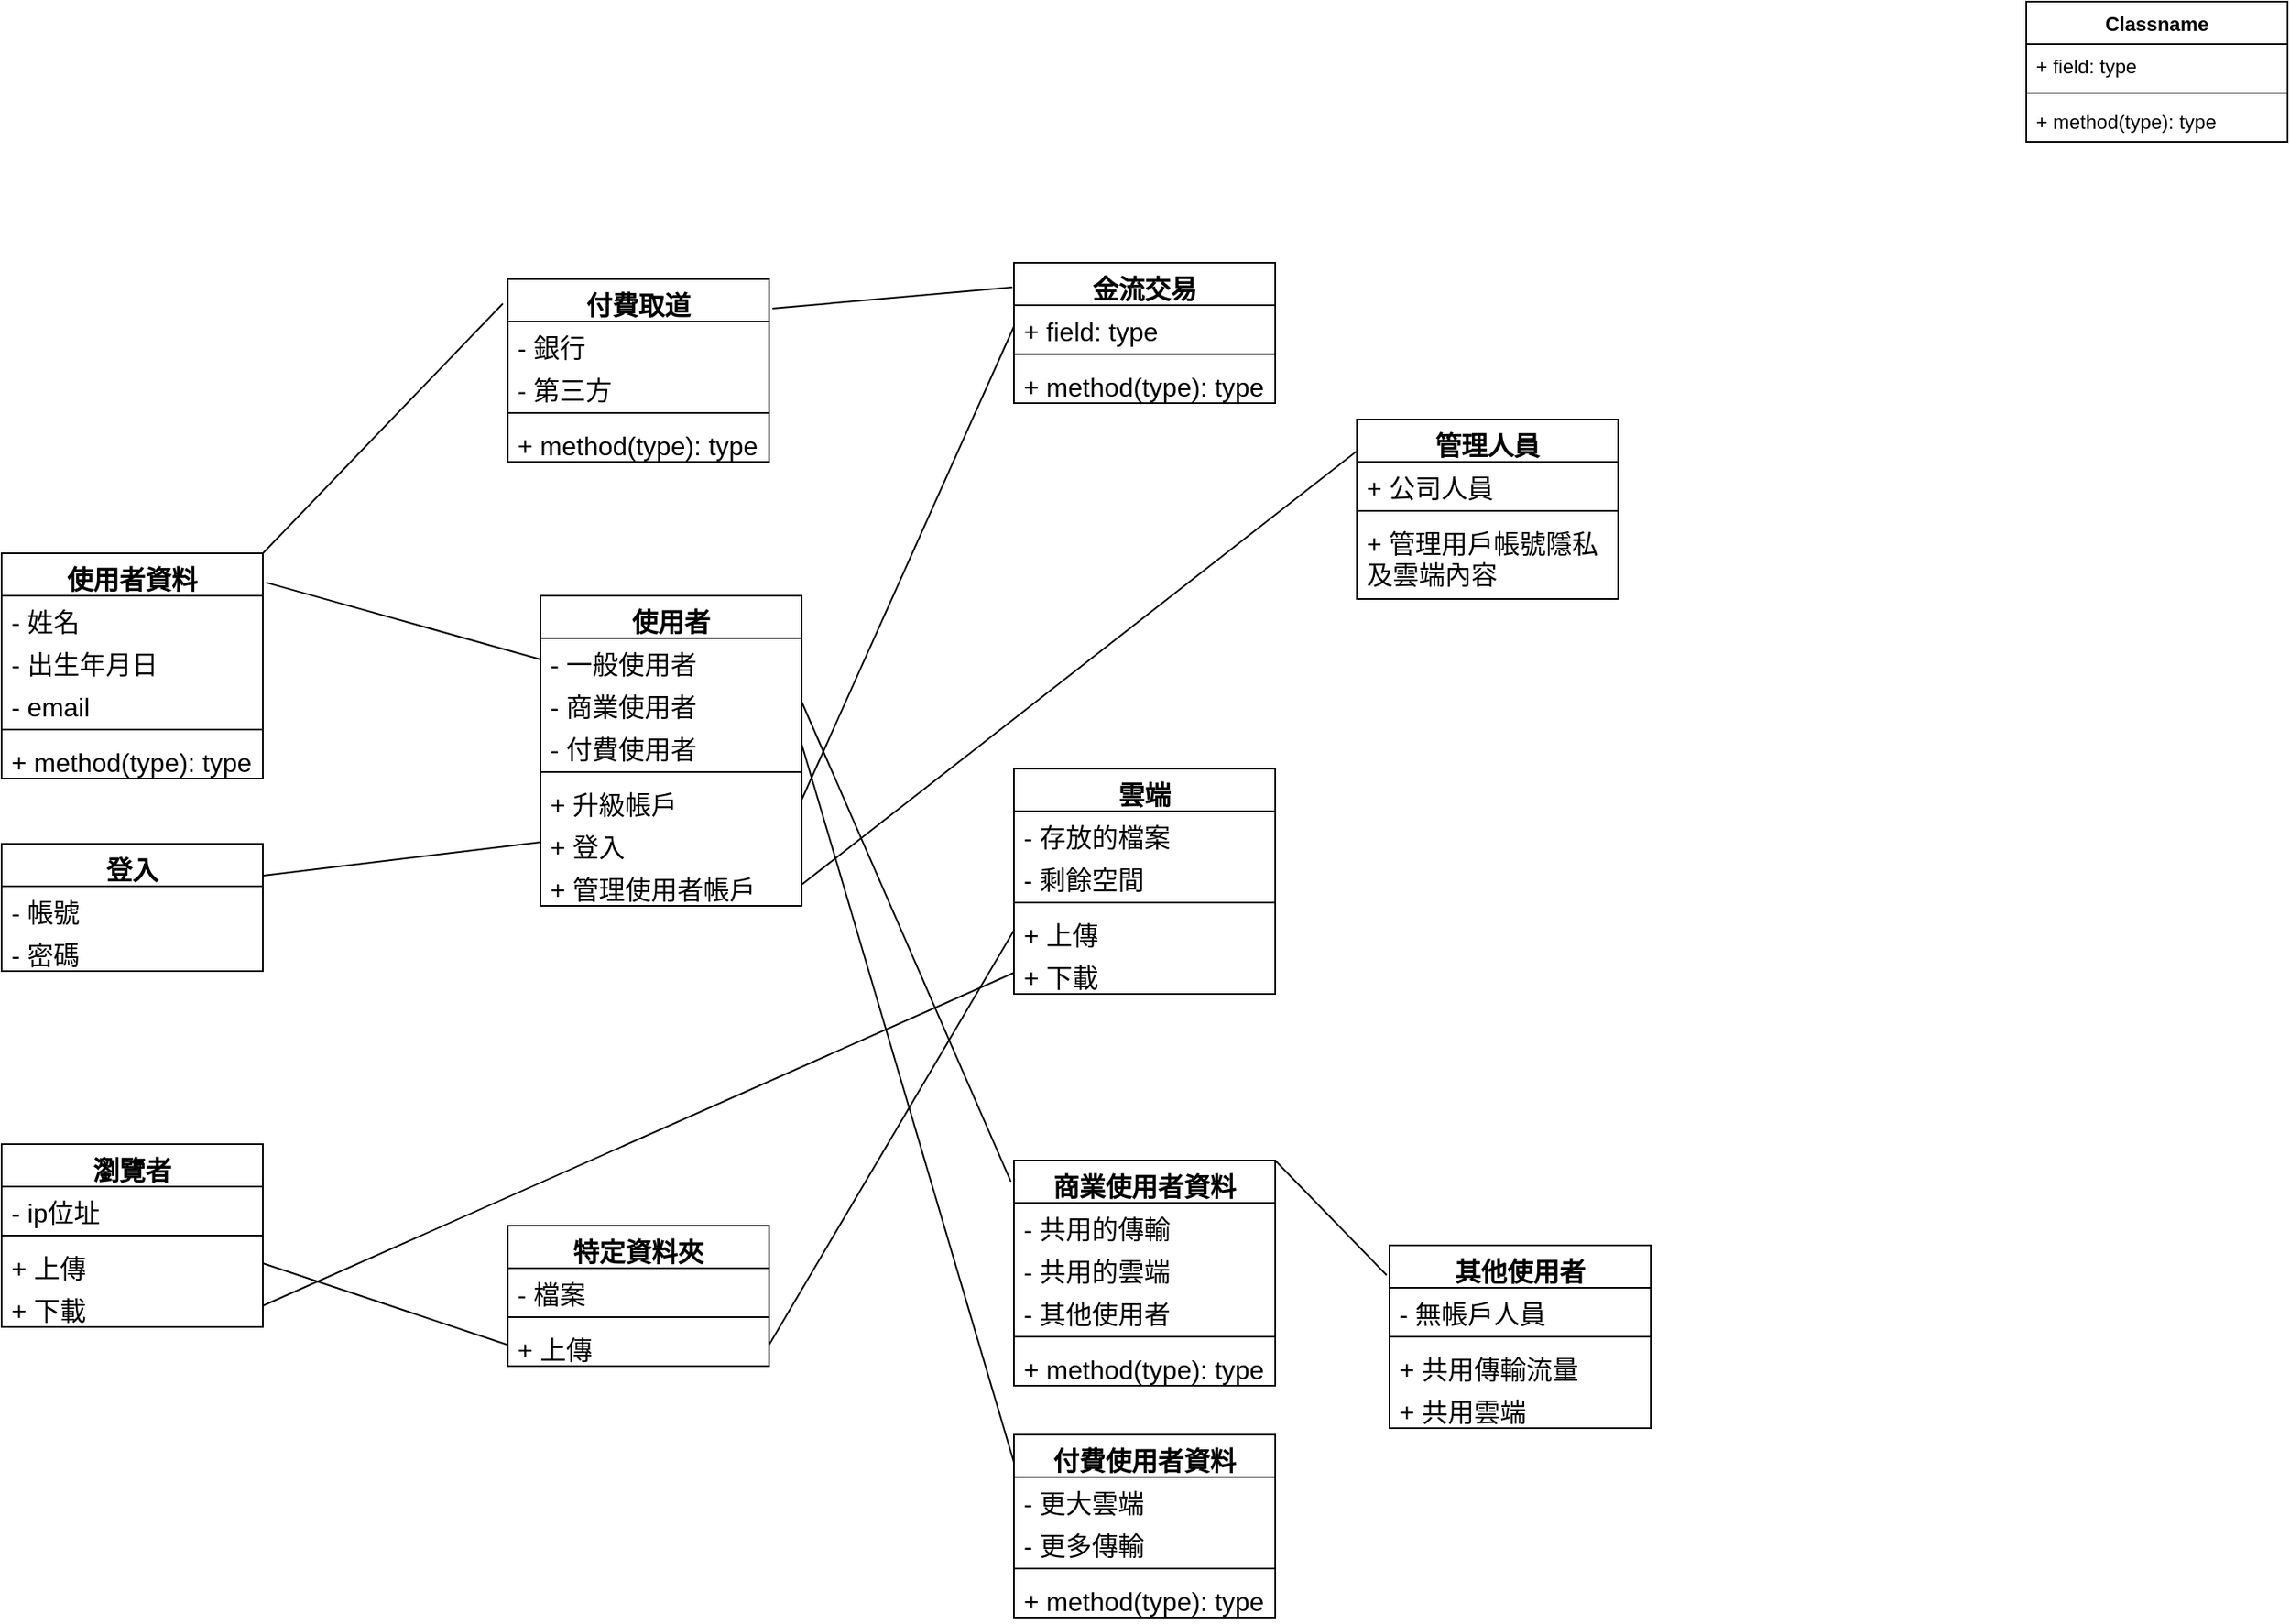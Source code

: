<mxfile version="20.0.1" type="device"><diagram id="-IFgNxdN5P2K5LzbXUv0" name="第1頁"><mxGraphModel dx="1673" dy="896" grid="1" gridSize="10" guides="1" tooltips="1" connect="1" arrows="1" fold="1" page="1" pageScale="1" pageWidth="1654" pageHeight="1169" math="0" shadow="0"><root><mxCell id="0"/><mxCell id="1" parent="0"/><mxCell id="QaVa3GE5HGrYBIbJEMWB-32" value="使用者資料" style="swimlane;fontStyle=1;align=center;verticalAlign=top;childLayout=stackLayout;horizontal=1;startSize=26;horizontalStack=0;resizeParent=1;resizeParentMax=0;resizeLast=0;collapsible=1;marginBottom=0;fontSize=16;" parent="1" vertex="1"><mxGeometry x="90" y="368" width="160" height="138" as="geometry"/></mxCell><mxCell id="QaVa3GE5HGrYBIbJEMWB-33" value="- 姓名" style="text;strokeColor=none;fillColor=none;align=left;verticalAlign=top;spacingLeft=4;spacingRight=4;overflow=hidden;rotatable=0;points=[[0,0.5],[1,0.5]];portConstraint=eastwest;fontSize=16;" parent="QaVa3GE5HGrYBIbJEMWB-32" vertex="1"><mxGeometry y="26" width="160" height="26" as="geometry"/></mxCell><mxCell id="QaVa3GE5HGrYBIbJEMWB-36" value="- 出生年月日" style="text;strokeColor=none;fillColor=none;align=left;verticalAlign=top;spacingLeft=4;spacingRight=4;overflow=hidden;rotatable=0;points=[[0,0.5],[1,0.5]];portConstraint=eastwest;fontSize=16;" parent="QaVa3GE5HGrYBIbJEMWB-32" vertex="1"><mxGeometry y="52" width="160" height="26" as="geometry"/></mxCell><mxCell id="dSwVeeY99uvO2lzZ-2Bd-4" value="- email" style="text;strokeColor=none;fillColor=none;align=left;verticalAlign=top;spacingLeft=4;spacingRight=4;overflow=hidden;rotatable=0;points=[[0,0.5],[1,0.5]];portConstraint=eastwest;fontSize=16;" vertex="1" parent="QaVa3GE5HGrYBIbJEMWB-32"><mxGeometry y="78" width="160" height="26" as="geometry"/></mxCell><mxCell id="QaVa3GE5HGrYBIbJEMWB-34" value="" style="line;strokeWidth=1;fillColor=none;align=left;verticalAlign=middle;spacingTop=-1;spacingLeft=3;spacingRight=3;rotatable=0;labelPosition=right;points=[];portConstraint=eastwest;fontSize=16;" parent="QaVa3GE5HGrYBIbJEMWB-32" vertex="1"><mxGeometry y="104" width="160" height="8" as="geometry"/></mxCell><mxCell id="QaVa3GE5HGrYBIbJEMWB-35" value="+ method(type): type" style="text;strokeColor=none;fillColor=none;align=left;verticalAlign=top;spacingLeft=4;spacingRight=4;overflow=hidden;rotatable=0;points=[[0,0.5],[1,0.5]];portConstraint=eastwest;fontSize=16;" parent="QaVa3GE5HGrYBIbJEMWB-32" vertex="1"><mxGeometry y="112" width="160" height="26" as="geometry"/></mxCell><mxCell id="dSwVeeY99uvO2lzZ-2Bd-79" style="edgeStyle=none;rounded=0;orthogonalLoop=1;jettySize=auto;html=1;exitX=1;exitY=0.25;exitDx=0;exitDy=0;endArrow=none;endFill=0;entryX=0;entryY=0.5;entryDx=0;entryDy=0;fontSize=16;" edge="1" parent="1" source="QaVa3GE5HGrYBIbJEMWB-60" target="dSwVeeY99uvO2lzZ-2Bd-84"><mxGeometry relative="1" as="geometry"><mxPoint x="400" y="510" as="targetPoint"/></mxGeometry></mxCell><mxCell id="QaVa3GE5HGrYBIbJEMWB-60" value="登入" style="swimlane;fontStyle=1;align=center;verticalAlign=top;childLayout=stackLayout;horizontal=1;startSize=26;horizontalStack=0;resizeParent=1;resizeParentMax=0;resizeLast=0;collapsible=1;marginBottom=0;fontSize=16;" parent="1" vertex="1"><mxGeometry x="90" y="546" width="160" height="78" as="geometry"/></mxCell><mxCell id="QaVa3GE5HGrYBIbJEMWB-61" value="- 帳號" style="text;strokeColor=none;fillColor=none;align=left;verticalAlign=top;spacingLeft=4;spacingRight=4;overflow=hidden;rotatable=0;points=[[0,0.5],[1,0.5]];portConstraint=eastwest;fontSize=16;" parent="QaVa3GE5HGrYBIbJEMWB-60" vertex="1"><mxGeometry y="26" width="160" height="26" as="geometry"/></mxCell><mxCell id="QaVa3GE5HGrYBIbJEMWB-62" value="- 密碼" style="text;strokeColor=none;fillColor=none;align=left;verticalAlign=top;spacingLeft=4;spacingRight=4;overflow=hidden;rotatable=0;points=[[0,0.5],[1,0.5]];portConstraint=eastwest;fontSize=16;" parent="QaVa3GE5HGrYBIbJEMWB-60" vertex="1"><mxGeometry y="52" width="160" height="26" as="geometry"/></mxCell><mxCell id="dSwVeeY99uvO2lzZ-2Bd-104" style="edgeStyle=none;rounded=0;orthogonalLoop=1;jettySize=auto;html=1;exitX=1;exitY=0;exitDx=0;exitDy=0;entryX=-0.011;entryY=0.163;entryDx=0;entryDy=0;entryPerimeter=0;endArrow=none;endFill=0;fontSize=16;" edge="1" parent="1" source="QaVa3GE5HGrYBIbJEMWB-66" target="dSwVeeY99uvO2lzZ-2Bd-89"><mxGeometry relative="1" as="geometry"/></mxCell><mxCell id="QaVa3GE5HGrYBIbJEMWB-66" value="商業使用者資料" style="swimlane;fontStyle=1;align=center;verticalAlign=top;childLayout=stackLayout;horizontal=1;startSize=26;horizontalStack=0;resizeParent=1;resizeParentMax=0;resizeLast=0;collapsible=1;marginBottom=0;fontSize=16;" parent="1" vertex="1"><mxGeometry x="710" y="740" width="160" height="138" as="geometry"/></mxCell><mxCell id="QaVa3GE5HGrYBIbJEMWB-67" value="- 共用的傳輸" style="text;strokeColor=none;fillColor=none;align=left;verticalAlign=top;spacingLeft=4;spacingRight=4;overflow=hidden;rotatable=0;points=[[0,0.5],[1,0.5]];portConstraint=eastwest;fontSize=16;" parent="QaVa3GE5HGrYBIbJEMWB-66" vertex="1"><mxGeometry y="26" width="160" height="26" as="geometry"/></mxCell><mxCell id="QaVa3GE5HGrYBIbJEMWB-68" value="- 共用的雲端" style="text;strokeColor=none;fillColor=none;align=left;verticalAlign=top;spacingLeft=4;spacingRight=4;overflow=hidden;rotatable=0;points=[[0,0.5],[1,0.5]];portConstraint=eastwest;fontSize=16;" parent="QaVa3GE5HGrYBIbJEMWB-66" vertex="1"><mxGeometry y="52" width="160" height="26" as="geometry"/></mxCell><mxCell id="dSwVeeY99uvO2lzZ-2Bd-5" value="- 其他使用者" style="text;strokeColor=none;fillColor=none;align=left;verticalAlign=top;spacingLeft=4;spacingRight=4;overflow=hidden;rotatable=0;points=[[0,0.5],[1,0.5]];portConstraint=eastwest;fontSize=16;" vertex="1" parent="QaVa3GE5HGrYBIbJEMWB-66"><mxGeometry y="78" width="160" height="26" as="geometry"/></mxCell><mxCell id="QaVa3GE5HGrYBIbJEMWB-70" value="" style="line;strokeWidth=1;fillColor=none;align=left;verticalAlign=middle;spacingTop=-1;spacingLeft=3;spacingRight=3;rotatable=0;labelPosition=right;points=[];portConstraint=eastwest;fontSize=16;" parent="QaVa3GE5HGrYBIbJEMWB-66" vertex="1"><mxGeometry y="104" width="160" height="8" as="geometry"/></mxCell><mxCell id="QaVa3GE5HGrYBIbJEMWB-71" value="+ method(type): type" style="text;strokeColor=none;fillColor=none;align=left;verticalAlign=top;spacingLeft=4;spacingRight=4;overflow=hidden;rotatable=0;points=[[0,0.5],[1,0.5]];portConstraint=eastwest;fontSize=16;" parent="QaVa3GE5HGrYBIbJEMWB-66" vertex="1"><mxGeometry y="112" width="160" height="26" as="geometry"/></mxCell><mxCell id="dSwVeeY99uvO2lzZ-2Bd-82" style="edgeStyle=none;rounded=0;orthogonalLoop=1;jettySize=auto;html=1;exitX=1;exitY=0.5;exitDx=0;exitDy=0;entryX=0;entryY=0.5;entryDx=0;entryDy=0;endArrow=none;endFill=0;fontSize=16;" edge="1" parent="1" source="dSwVeeY99uvO2lzZ-2Bd-107" target="dSwVeeY99uvO2lzZ-2Bd-53"><mxGeometry relative="1" as="geometry"/></mxCell><mxCell id="QaVa3GE5HGrYBIbJEMWB-78" value="瀏覽者" style="swimlane;fontStyle=1;align=center;verticalAlign=top;childLayout=stackLayout;horizontal=1;startSize=26;horizontalStack=0;resizeParent=1;resizeParentMax=0;resizeLast=0;collapsible=1;marginBottom=0;fontSize=16;" parent="1" vertex="1"><mxGeometry x="90" y="730" width="160" height="112" as="geometry"/></mxCell><mxCell id="QaVa3GE5HGrYBIbJEMWB-79" value="- ip位址" style="text;strokeColor=none;fillColor=none;align=left;verticalAlign=top;spacingLeft=4;spacingRight=4;overflow=hidden;rotatable=0;points=[[0,0.5],[1,0.5]];portConstraint=eastwest;fontSize=16;" parent="QaVa3GE5HGrYBIbJEMWB-78" vertex="1"><mxGeometry y="26" width="160" height="26" as="geometry"/></mxCell><mxCell id="QaVa3GE5HGrYBIbJEMWB-82" value="" style="line;strokeWidth=1;fillColor=none;align=left;verticalAlign=middle;spacingTop=-1;spacingLeft=3;spacingRight=3;rotatable=0;labelPosition=right;points=[];portConstraint=eastwest;fontSize=16;" parent="QaVa3GE5HGrYBIbJEMWB-78" vertex="1"><mxGeometry y="52" width="160" height="8" as="geometry"/></mxCell><mxCell id="QaVa3GE5HGrYBIbJEMWB-83" value="+ 上傳" style="text;strokeColor=none;fillColor=none;align=left;verticalAlign=top;spacingLeft=4;spacingRight=4;overflow=hidden;rotatable=0;points=[[0,0.5],[1,0.5]];portConstraint=eastwest;fontSize=16;" parent="QaVa3GE5HGrYBIbJEMWB-78" vertex="1"><mxGeometry y="60" width="160" height="26" as="geometry"/></mxCell><mxCell id="dSwVeeY99uvO2lzZ-2Bd-107" value="+ 下載" style="text;strokeColor=none;fillColor=none;align=left;verticalAlign=top;spacingLeft=4;spacingRight=4;overflow=hidden;rotatable=0;points=[[0,0.5],[1,0.5]];portConstraint=eastwest;fontSize=16;" vertex="1" parent="QaVa3GE5HGrYBIbJEMWB-78"><mxGeometry y="86" width="160" height="26" as="geometry"/></mxCell><mxCell id="QaVa3GE5HGrYBIbJEMWB-89" value="雲端" style="swimlane;fontStyle=1;align=center;verticalAlign=top;childLayout=stackLayout;horizontal=1;startSize=26;horizontalStack=0;resizeParent=1;resizeParentMax=0;resizeLast=0;collapsible=1;marginBottom=0;fontSize=16;" parent="1" vertex="1"><mxGeometry x="710" y="500" width="160" height="138" as="geometry"/></mxCell><mxCell id="QaVa3GE5HGrYBIbJEMWB-90" value="- 存放的檔案" style="text;strokeColor=none;fillColor=none;align=left;verticalAlign=top;spacingLeft=4;spacingRight=4;overflow=hidden;rotatable=0;points=[[0,0.5],[1,0.5]];portConstraint=eastwest;fontSize=16;" parent="QaVa3GE5HGrYBIbJEMWB-89" vertex="1"><mxGeometry y="26" width="160" height="26" as="geometry"/></mxCell><mxCell id="dSwVeeY99uvO2lzZ-2Bd-50" value="- 剩餘空間" style="text;strokeColor=none;fillColor=none;align=left;verticalAlign=top;spacingLeft=4;spacingRight=4;overflow=hidden;rotatable=0;points=[[0,0.5],[1,0.5]];portConstraint=eastwest;fontSize=16;" vertex="1" parent="QaVa3GE5HGrYBIbJEMWB-89"><mxGeometry y="52" width="160" height="26" as="geometry"/></mxCell><mxCell id="QaVa3GE5HGrYBIbJEMWB-91" value="" style="line;strokeWidth=1;fillColor=none;align=left;verticalAlign=middle;spacingTop=-1;spacingLeft=3;spacingRight=3;rotatable=0;labelPosition=right;points=[];portConstraint=eastwest;fontSize=16;" parent="QaVa3GE5HGrYBIbJEMWB-89" vertex="1"><mxGeometry y="78" width="160" height="8" as="geometry"/></mxCell><mxCell id="QaVa3GE5HGrYBIbJEMWB-92" value="+ 上傳" style="text;strokeColor=none;fillColor=none;align=left;verticalAlign=top;spacingLeft=4;spacingRight=4;overflow=hidden;rotatable=0;points=[[0,0.5],[1,0.5]];portConstraint=eastwest;fontSize=16;" parent="QaVa3GE5HGrYBIbJEMWB-89" vertex="1"><mxGeometry y="86" width="160" height="26" as="geometry"/></mxCell><mxCell id="dSwVeeY99uvO2lzZ-2Bd-53" value="+ 下載" style="text;strokeColor=none;fillColor=none;align=left;verticalAlign=top;spacingLeft=4;spacingRight=4;overflow=hidden;rotatable=0;points=[[0,0.5],[1,0.5]];portConstraint=eastwest;fontSize=16;" vertex="1" parent="QaVa3GE5HGrYBIbJEMWB-89"><mxGeometry y="112" width="160" height="26" as="geometry"/></mxCell><mxCell id="dSwVeeY99uvO2lzZ-2Bd-7" style="rounded=0;orthogonalLoop=1;jettySize=auto;html=1;exitX=1.013;exitY=0.13;exitDx=0;exitDy=0;entryX=0;entryY=0.5;entryDx=0;entryDy=0;endArrow=none;endFill=0;exitPerimeter=0;fontSize=16;" edge="1" parent="1" source="QaVa3GE5HGrYBIbJEMWB-32" target="dSwVeeY99uvO2lzZ-2Bd-60"><mxGeometry relative="1" as="geometry"><mxPoint x="420" y="419.5" as="targetPoint"/></mxGeometry></mxCell><mxCell id="dSwVeeY99uvO2lzZ-2Bd-29" value="Classname" style="swimlane;fontStyle=1;align=center;verticalAlign=top;childLayout=stackLayout;horizontal=1;startSize=26;horizontalStack=0;resizeParent=1;resizeParentMax=0;resizeLast=0;collapsible=1;marginBottom=0;" vertex="1" parent="1"><mxGeometry x="1330" y="30" width="160" height="86" as="geometry"/></mxCell><mxCell id="dSwVeeY99uvO2lzZ-2Bd-30" value="+ field: type" style="text;strokeColor=none;fillColor=none;align=left;verticalAlign=top;spacingLeft=4;spacingRight=4;overflow=hidden;rotatable=0;points=[[0,0.5],[1,0.5]];portConstraint=eastwest;" vertex="1" parent="dSwVeeY99uvO2lzZ-2Bd-29"><mxGeometry y="26" width="160" height="26" as="geometry"/></mxCell><mxCell id="dSwVeeY99uvO2lzZ-2Bd-31" value="" style="line;strokeWidth=1;fillColor=none;align=left;verticalAlign=middle;spacingTop=-1;spacingLeft=3;spacingRight=3;rotatable=0;labelPosition=right;points=[];portConstraint=eastwest;" vertex="1" parent="dSwVeeY99uvO2lzZ-2Bd-29"><mxGeometry y="52" width="160" height="8" as="geometry"/></mxCell><mxCell id="dSwVeeY99uvO2lzZ-2Bd-32" value="+ method(type): type" style="text;strokeColor=none;fillColor=none;align=left;verticalAlign=top;spacingLeft=4;spacingRight=4;overflow=hidden;rotatable=0;points=[[0,0.5],[1,0.5]];portConstraint=eastwest;" vertex="1" parent="dSwVeeY99uvO2lzZ-2Bd-29"><mxGeometry y="60" width="160" height="26" as="geometry"/></mxCell><mxCell id="dSwVeeY99uvO2lzZ-2Bd-81" style="edgeStyle=none;rounded=0;orthogonalLoop=1;jettySize=auto;html=1;exitX=1;exitY=0.5;exitDx=0;exitDy=0;entryX=0;entryY=0.5;entryDx=0;entryDy=0;endArrow=none;endFill=0;fontSize=16;" edge="1" parent="1" source="dSwVeeY99uvO2lzZ-2Bd-41" target="QaVa3GE5HGrYBIbJEMWB-92"><mxGeometry relative="1" as="geometry"/></mxCell><mxCell id="dSwVeeY99uvO2lzZ-2Bd-38" value="特定資料夾" style="swimlane;fontStyle=1;align=center;verticalAlign=top;childLayout=stackLayout;horizontal=1;startSize=26;horizontalStack=0;resizeParent=1;resizeParentMax=0;resizeLast=0;collapsible=1;marginBottom=0;fontSize=16;" vertex="1" parent="1"><mxGeometry x="400" y="780" width="160" height="86" as="geometry"/></mxCell><mxCell id="dSwVeeY99uvO2lzZ-2Bd-39" value="- 檔案" style="text;strokeColor=none;fillColor=none;align=left;verticalAlign=top;spacingLeft=4;spacingRight=4;overflow=hidden;rotatable=0;points=[[0,0.5],[1,0.5]];portConstraint=eastwest;fontSize=16;" vertex="1" parent="dSwVeeY99uvO2lzZ-2Bd-38"><mxGeometry y="26" width="160" height="26" as="geometry"/></mxCell><mxCell id="dSwVeeY99uvO2lzZ-2Bd-40" value="" style="line;strokeWidth=1;fillColor=none;align=left;verticalAlign=middle;spacingTop=-1;spacingLeft=3;spacingRight=3;rotatable=0;labelPosition=right;points=[];portConstraint=eastwest;fontSize=16;" vertex="1" parent="dSwVeeY99uvO2lzZ-2Bd-38"><mxGeometry y="52" width="160" height="8" as="geometry"/></mxCell><mxCell id="dSwVeeY99uvO2lzZ-2Bd-41" value="+ 上傳" style="text;strokeColor=none;fillColor=none;align=left;verticalAlign=top;spacingLeft=4;spacingRight=4;overflow=hidden;rotatable=0;points=[[0,0.5],[1,0.5]];portConstraint=eastwest;fontSize=16;" vertex="1" parent="dSwVeeY99uvO2lzZ-2Bd-38"><mxGeometry y="60" width="160" height="26" as="geometry"/></mxCell><mxCell id="dSwVeeY99uvO2lzZ-2Bd-55" value="付費使用者資料" style="swimlane;fontStyle=1;align=center;verticalAlign=top;childLayout=stackLayout;horizontal=1;startSize=26;horizontalStack=0;resizeParent=1;resizeParentMax=0;resizeLast=0;collapsible=1;marginBottom=0;fontSize=16;" vertex="1" parent="1"><mxGeometry x="710" y="908" width="160" height="112" as="geometry"/></mxCell><mxCell id="dSwVeeY99uvO2lzZ-2Bd-56" value="- 更大雲端" style="text;strokeColor=none;fillColor=none;align=left;verticalAlign=top;spacingLeft=4;spacingRight=4;overflow=hidden;rotatable=0;points=[[0,0.5],[1,0.5]];portConstraint=eastwest;fontSize=16;" vertex="1" parent="dSwVeeY99uvO2lzZ-2Bd-55"><mxGeometry y="26" width="160" height="26" as="geometry"/></mxCell><mxCell id="dSwVeeY99uvO2lzZ-2Bd-78" value="- 更多傳輸" style="text;strokeColor=none;fillColor=none;align=left;verticalAlign=top;spacingLeft=4;spacingRight=4;overflow=hidden;rotatable=0;points=[[0,0.5],[1,0.5]];portConstraint=eastwest;fontSize=16;" vertex="1" parent="dSwVeeY99uvO2lzZ-2Bd-55"><mxGeometry y="52" width="160" height="26" as="geometry"/></mxCell><mxCell id="dSwVeeY99uvO2lzZ-2Bd-57" value="" style="line;strokeWidth=1;fillColor=none;align=left;verticalAlign=middle;spacingTop=-1;spacingLeft=3;spacingRight=3;rotatable=0;labelPosition=right;points=[];portConstraint=eastwest;fontSize=16;" vertex="1" parent="dSwVeeY99uvO2lzZ-2Bd-55"><mxGeometry y="78" width="160" height="8" as="geometry"/></mxCell><mxCell id="dSwVeeY99uvO2lzZ-2Bd-58" value="+ method(type): type" style="text;strokeColor=none;fillColor=none;align=left;verticalAlign=top;spacingLeft=4;spacingRight=4;overflow=hidden;rotatable=0;points=[[0,0.5],[1,0.5]];portConstraint=eastwest;fontSize=16;" vertex="1" parent="dSwVeeY99uvO2lzZ-2Bd-55"><mxGeometry y="86" width="160" height="26" as="geometry"/></mxCell><mxCell id="dSwVeeY99uvO2lzZ-2Bd-103" style="edgeStyle=none;rounded=0;orthogonalLoop=1;jettySize=auto;html=1;exitX=1;exitY=0.5;exitDx=0;exitDy=0;entryX=0.007;entryY=0.168;entryDx=0;entryDy=0;entryPerimeter=0;endArrow=none;endFill=0;fontSize=16;" edge="1" parent="1" source="dSwVeeY99uvO2lzZ-2Bd-110" target="dSwVeeY99uvO2lzZ-2Bd-94"><mxGeometry relative="1" as="geometry"/></mxCell><mxCell id="dSwVeeY99uvO2lzZ-2Bd-59" value="使用者" style="swimlane;fontStyle=1;align=center;verticalAlign=top;childLayout=stackLayout;horizontal=1;startSize=26;horizontalStack=0;resizeParent=1;resizeParentMax=0;resizeLast=0;collapsible=1;marginBottom=0;fontSize=16;" vertex="1" parent="1"><mxGeometry x="420" y="394" width="160" height="190" as="geometry"/></mxCell><mxCell id="dSwVeeY99uvO2lzZ-2Bd-60" value="- 一般使用者" style="text;strokeColor=none;fillColor=none;align=left;verticalAlign=top;spacingLeft=4;spacingRight=4;overflow=hidden;rotatable=0;points=[[0,0.5],[1,0.5]];portConstraint=eastwest;fontSize=16;" vertex="1" parent="dSwVeeY99uvO2lzZ-2Bd-59"><mxGeometry y="26" width="160" height="26" as="geometry"/></mxCell><mxCell id="dSwVeeY99uvO2lzZ-2Bd-63" value="- 商業使用者" style="text;strokeColor=none;fillColor=none;align=left;verticalAlign=top;spacingLeft=4;spacingRight=4;overflow=hidden;rotatable=0;points=[[0,0.5],[1,0.5]];portConstraint=eastwest;fontSize=16;" vertex="1" parent="dSwVeeY99uvO2lzZ-2Bd-59"><mxGeometry y="52" width="160" height="26" as="geometry"/></mxCell><mxCell id="dSwVeeY99uvO2lzZ-2Bd-64" value="- 付費使用者" style="text;strokeColor=none;fillColor=none;align=left;verticalAlign=top;spacingLeft=4;spacingRight=4;overflow=hidden;rotatable=0;points=[[0,0.5],[1,0.5]];portConstraint=eastwest;fontSize=16;" vertex="1" parent="dSwVeeY99uvO2lzZ-2Bd-59"><mxGeometry y="78" width="160" height="26" as="geometry"/></mxCell><mxCell id="dSwVeeY99uvO2lzZ-2Bd-61" value="" style="line;strokeWidth=1;fillColor=none;align=left;verticalAlign=middle;spacingTop=-1;spacingLeft=3;spacingRight=3;rotatable=0;labelPosition=right;points=[];portConstraint=eastwest;fontSize=16;" vertex="1" parent="dSwVeeY99uvO2lzZ-2Bd-59"><mxGeometry y="104" width="160" height="8" as="geometry"/></mxCell><mxCell id="dSwVeeY99uvO2lzZ-2Bd-62" value="+ 升級帳戶" style="text;strokeColor=none;fillColor=none;align=left;verticalAlign=top;spacingLeft=4;spacingRight=4;overflow=hidden;rotatable=0;points=[[0,0.5],[1,0.5]];portConstraint=eastwest;fontSize=16;" vertex="1" parent="dSwVeeY99uvO2lzZ-2Bd-59"><mxGeometry y="112" width="160" height="26" as="geometry"/></mxCell><mxCell id="dSwVeeY99uvO2lzZ-2Bd-84" value="+ 登入" style="text;strokeColor=none;fillColor=none;align=left;verticalAlign=top;spacingLeft=4;spacingRight=4;overflow=hidden;rotatable=0;points=[[0,0.5],[1,0.5]];portConstraint=eastwest;fontSize=16;" vertex="1" parent="dSwVeeY99uvO2lzZ-2Bd-59"><mxGeometry y="138" width="160" height="26" as="geometry"/></mxCell><mxCell id="dSwVeeY99uvO2lzZ-2Bd-110" value="+ 管理使用者帳戶" style="text;strokeColor=none;fillColor=none;align=left;verticalAlign=top;spacingLeft=4;spacingRight=4;overflow=hidden;rotatable=0;points=[[0,0.5],[1,0.5]];portConstraint=eastwest;fontSize=16;" vertex="1" parent="dSwVeeY99uvO2lzZ-2Bd-59"><mxGeometry y="164" width="160" height="26" as="geometry"/></mxCell><mxCell id="dSwVeeY99uvO2lzZ-2Bd-65" value="金流交易" style="swimlane;fontStyle=1;align=center;verticalAlign=top;childLayout=stackLayout;horizontal=1;startSize=26;horizontalStack=0;resizeParent=1;resizeParentMax=0;resizeLast=0;collapsible=1;marginBottom=0;fontSize=16;" vertex="1" parent="1"><mxGeometry x="710" y="190" width="160" height="86" as="geometry"/></mxCell><mxCell id="dSwVeeY99uvO2lzZ-2Bd-66" value="+ field: type" style="text;strokeColor=none;fillColor=none;align=left;verticalAlign=top;spacingLeft=4;spacingRight=4;overflow=hidden;rotatable=0;points=[[0,0.5],[1,0.5]];portConstraint=eastwest;fontSize=16;" vertex="1" parent="dSwVeeY99uvO2lzZ-2Bd-65"><mxGeometry y="26" width="160" height="26" as="geometry"/></mxCell><mxCell id="dSwVeeY99uvO2lzZ-2Bd-67" value="" style="line;strokeWidth=1;fillColor=none;align=left;verticalAlign=middle;spacingTop=-1;spacingLeft=3;spacingRight=3;rotatable=0;labelPosition=right;points=[];portConstraint=eastwest;fontSize=16;" vertex="1" parent="dSwVeeY99uvO2lzZ-2Bd-65"><mxGeometry y="52" width="160" height="8" as="geometry"/></mxCell><mxCell id="dSwVeeY99uvO2lzZ-2Bd-68" value="+ method(type): type" style="text;strokeColor=none;fillColor=none;align=left;verticalAlign=top;spacingLeft=4;spacingRight=4;overflow=hidden;rotatable=0;points=[[0,0.5],[1,0.5]];portConstraint=eastwest;fontSize=16;" vertex="1" parent="dSwVeeY99uvO2lzZ-2Bd-65"><mxGeometry y="60" width="160" height="26" as="geometry"/></mxCell><mxCell id="dSwVeeY99uvO2lzZ-2Bd-69" value="付費取道" style="swimlane;fontStyle=1;align=center;verticalAlign=top;childLayout=stackLayout;horizontal=1;startSize=26;horizontalStack=0;resizeParent=1;resizeParentMax=0;resizeLast=0;collapsible=1;marginBottom=0;fontSize=16;" vertex="1" parent="1"><mxGeometry x="400" y="200" width="160" height="112" as="geometry"/></mxCell><mxCell id="dSwVeeY99uvO2lzZ-2Bd-70" value="- 銀行" style="text;strokeColor=none;fillColor=none;align=left;verticalAlign=top;spacingLeft=4;spacingRight=4;overflow=hidden;rotatable=0;points=[[0,0.5],[1,0.5]];portConstraint=eastwest;fontSize=16;" vertex="1" parent="dSwVeeY99uvO2lzZ-2Bd-69"><mxGeometry y="26" width="160" height="26" as="geometry"/></mxCell><mxCell id="dSwVeeY99uvO2lzZ-2Bd-74" value="- 第三方" style="text;strokeColor=none;fillColor=none;align=left;verticalAlign=top;spacingLeft=4;spacingRight=4;overflow=hidden;rotatable=0;points=[[0,0.5],[1,0.5]];portConstraint=eastwest;fontSize=16;" vertex="1" parent="dSwVeeY99uvO2lzZ-2Bd-69"><mxGeometry y="52" width="160" height="26" as="geometry"/></mxCell><mxCell id="dSwVeeY99uvO2lzZ-2Bd-71" value="" style="line;strokeWidth=1;fillColor=none;align=left;verticalAlign=middle;spacingTop=-1;spacingLeft=3;spacingRight=3;rotatable=0;labelPosition=right;points=[];portConstraint=eastwest;fontSize=16;" vertex="1" parent="dSwVeeY99uvO2lzZ-2Bd-69"><mxGeometry y="78" width="160" height="8" as="geometry"/></mxCell><mxCell id="dSwVeeY99uvO2lzZ-2Bd-72" value="+ method(type): type" style="text;strokeColor=none;fillColor=none;align=left;verticalAlign=top;spacingLeft=4;spacingRight=4;overflow=hidden;rotatable=0;points=[[0,0.5],[1,0.5]];portConstraint=eastwest;fontSize=16;" vertex="1" parent="dSwVeeY99uvO2lzZ-2Bd-69"><mxGeometry y="86" width="160" height="26" as="geometry"/></mxCell><mxCell id="dSwVeeY99uvO2lzZ-2Bd-73" style="edgeStyle=none;rounded=0;orthogonalLoop=1;jettySize=auto;html=1;exitX=-0.019;exitY=0.134;exitDx=0;exitDy=0;entryX=1;entryY=0;entryDx=0;entryDy=0;endArrow=none;endFill=0;exitPerimeter=0;fontSize=16;" edge="1" parent="1" source="dSwVeeY99uvO2lzZ-2Bd-69" target="QaVa3GE5HGrYBIbJEMWB-32"><mxGeometry relative="1" as="geometry"/></mxCell><mxCell id="dSwVeeY99uvO2lzZ-2Bd-75" style="edgeStyle=none;rounded=0;orthogonalLoop=1;jettySize=auto;html=1;exitX=1.013;exitY=0.161;exitDx=0;exitDy=0;entryX=-0.006;entryY=0.174;entryDx=0;entryDy=0;entryPerimeter=0;endArrow=none;endFill=0;exitPerimeter=0;fontSize=16;" edge="1" parent="1" source="dSwVeeY99uvO2lzZ-2Bd-69" target="dSwVeeY99uvO2lzZ-2Bd-65"><mxGeometry relative="1" as="geometry"/></mxCell><mxCell id="dSwVeeY99uvO2lzZ-2Bd-85" style="edgeStyle=none;rounded=0;orthogonalLoop=1;jettySize=auto;html=1;exitX=0;exitY=0.5;exitDx=0;exitDy=0;entryX=1;entryY=0.5;entryDx=0;entryDy=0;endArrow=none;endFill=0;fontSize=16;" edge="1" parent="1" source="dSwVeeY99uvO2lzZ-2Bd-66" target="dSwVeeY99uvO2lzZ-2Bd-62"><mxGeometry relative="1" as="geometry"/></mxCell><mxCell id="dSwVeeY99uvO2lzZ-2Bd-87" style="edgeStyle=none;rounded=0;orthogonalLoop=1;jettySize=auto;html=1;exitX=1;exitY=0.5;exitDx=0;exitDy=0;entryX=-0.012;entryY=0.094;entryDx=0;entryDy=0;entryPerimeter=0;endArrow=none;endFill=0;fontSize=16;" edge="1" parent="1" source="dSwVeeY99uvO2lzZ-2Bd-63" target="QaVa3GE5HGrYBIbJEMWB-66"><mxGeometry relative="1" as="geometry"/></mxCell><mxCell id="dSwVeeY99uvO2lzZ-2Bd-88" style="edgeStyle=none;rounded=0;orthogonalLoop=1;jettySize=auto;html=1;exitX=1;exitY=0.5;exitDx=0;exitDy=0;entryX=0;entryY=0.152;entryDx=0;entryDy=0;entryPerimeter=0;endArrow=none;endFill=0;fontSize=16;" edge="1" parent="1" source="dSwVeeY99uvO2lzZ-2Bd-64" target="dSwVeeY99uvO2lzZ-2Bd-55"><mxGeometry relative="1" as="geometry"/></mxCell><mxCell id="dSwVeeY99uvO2lzZ-2Bd-89" value="其他使用者" style="swimlane;fontStyle=1;align=center;verticalAlign=top;childLayout=stackLayout;horizontal=1;startSize=26;horizontalStack=0;resizeParent=1;resizeParentMax=0;resizeLast=0;collapsible=1;marginBottom=0;fontSize=16;" vertex="1" parent="1"><mxGeometry x="940" y="792" width="160" height="112" as="geometry"/></mxCell><mxCell id="dSwVeeY99uvO2lzZ-2Bd-90" value="- 無帳戶人員" style="text;strokeColor=none;fillColor=none;align=left;verticalAlign=top;spacingLeft=4;spacingRight=4;overflow=hidden;rotatable=0;points=[[0,0.5],[1,0.5]];portConstraint=eastwest;fontSize=16;" vertex="1" parent="dSwVeeY99uvO2lzZ-2Bd-89"><mxGeometry y="26" width="160" height="26" as="geometry"/></mxCell><mxCell id="dSwVeeY99uvO2lzZ-2Bd-91" value="" style="line;strokeWidth=1;fillColor=none;align=left;verticalAlign=middle;spacingTop=-1;spacingLeft=3;spacingRight=3;rotatable=0;labelPosition=right;points=[];portConstraint=eastwest;fontSize=16;" vertex="1" parent="dSwVeeY99uvO2lzZ-2Bd-89"><mxGeometry y="52" width="160" height="8" as="geometry"/></mxCell><mxCell id="dSwVeeY99uvO2lzZ-2Bd-92" value="+ 共用傳輸流量" style="text;strokeColor=none;fillColor=none;align=left;verticalAlign=top;spacingLeft=4;spacingRight=4;overflow=hidden;rotatable=0;points=[[0,0.5],[1,0.5]];portConstraint=eastwest;fontSize=16;" vertex="1" parent="dSwVeeY99uvO2lzZ-2Bd-89"><mxGeometry y="60" width="160" height="26" as="geometry"/></mxCell><mxCell id="dSwVeeY99uvO2lzZ-2Bd-105" value="+ 共用雲端" style="text;strokeColor=none;fillColor=none;align=left;verticalAlign=top;spacingLeft=4;spacingRight=4;overflow=hidden;rotatable=0;points=[[0,0.5],[1,0.5]];portConstraint=eastwest;fontSize=16;" vertex="1" parent="dSwVeeY99uvO2lzZ-2Bd-89"><mxGeometry y="86" width="160" height="26" as="geometry"/></mxCell><mxCell id="dSwVeeY99uvO2lzZ-2Bd-94" value="管理人員" style="swimlane;fontStyle=1;align=center;verticalAlign=top;childLayout=stackLayout;horizontal=1;startSize=26;horizontalStack=0;resizeParent=1;resizeParentMax=0;resizeLast=0;collapsible=1;marginBottom=0;fontSize=16;" vertex="1" parent="1"><mxGeometry x="920" y="286" width="160" height="110" as="geometry"/></mxCell><mxCell id="dSwVeeY99uvO2lzZ-2Bd-95" value="+ 公司人員" style="text;strokeColor=none;fillColor=none;align=left;verticalAlign=top;spacingLeft=4;spacingRight=4;overflow=hidden;rotatable=0;points=[[0,0.5],[1,0.5]];portConstraint=eastwest;fontSize=16;" vertex="1" parent="dSwVeeY99uvO2lzZ-2Bd-94"><mxGeometry y="26" width="160" height="26" as="geometry"/></mxCell><mxCell id="dSwVeeY99uvO2lzZ-2Bd-96" value="" style="line;strokeWidth=1;fillColor=none;align=left;verticalAlign=middle;spacingTop=-1;spacingLeft=3;spacingRight=3;rotatable=0;labelPosition=right;points=[];portConstraint=eastwest;fontSize=16;" vertex="1" parent="dSwVeeY99uvO2lzZ-2Bd-94"><mxGeometry y="52" width="160" height="8" as="geometry"/></mxCell><mxCell id="dSwVeeY99uvO2lzZ-2Bd-97" value="+ 管理用戶帳號隱私&#10;及雲端內容" style="text;strokeColor=none;fillColor=none;align=left;verticalAlign=top;spacingLeft=4;spacingRight=4;overflow=hidden;rotatable=0;points=[[0,0.5],[1,0.5]];portConstraint=eastwest;fontSize=16;" vertex="1" parent="dSwVeeY99uvO2lzZ-2Bd-94"><mxGeometry y="60" width="160" height="50" as="geometry"/></mxCell><mxCell id="dSwVeeY99uvO2lzZ-2Bd-106" style="edgeStyle=none;rounded=0;orthogonalLoop=1;jettySize=auto;html=1;exitX=1;exitY=0.5;exitDx=0;exitDy=0;entryX=0;entryY=0.5;entryDx=0;entryDy=0;fontSize=16;endArrow=none;endFill=0;" edge="1" parent="1" source="QaVa3GE5HGrYBIbJEMWB-83" target="dSwVeeY99uvO2lzZ-2Bd-41"><mxGeometry relative="1" as="geometry"/></mxCell></root></mxGraphModel></diagram></mxfile>